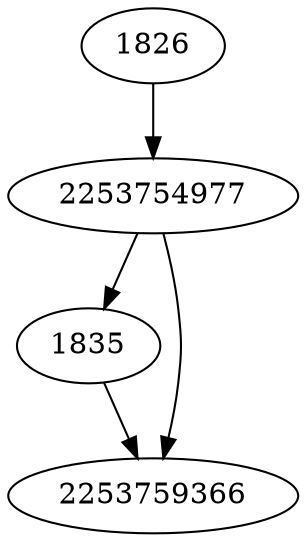 strict digraph  {
2253754977;
1826;
1835;
2253759366;
2253754977 -> 2253759366;
2253754977 -> 1835;
1826 -> 2253754977;
1835 -> 2253759366;
}
